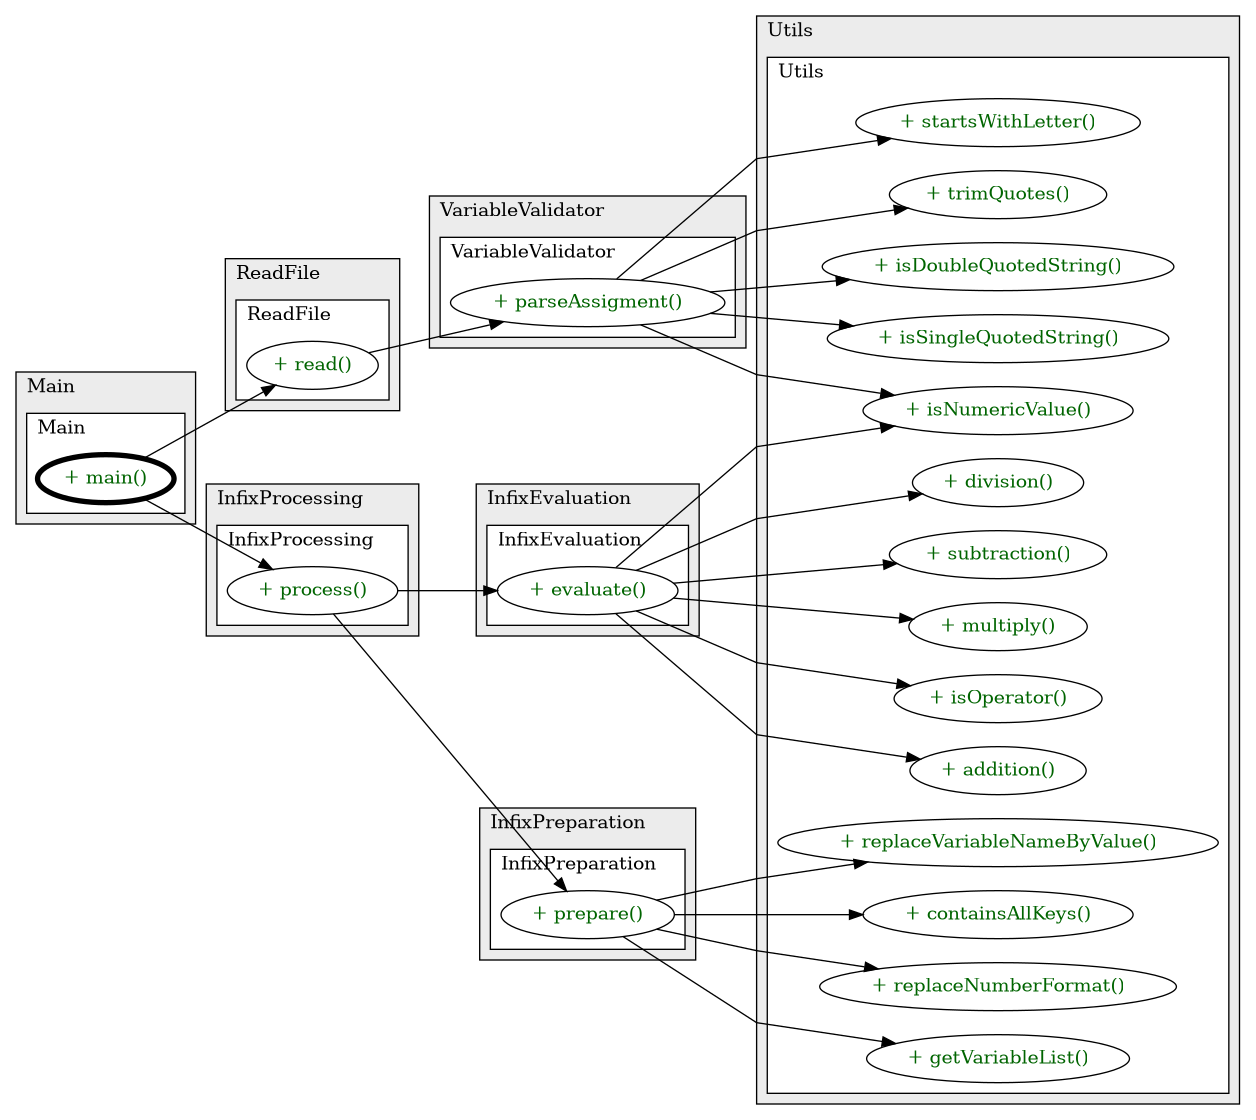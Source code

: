 @startuml

/' diagram meta data start
config=CallConfiguration;
{
  "rootMethod": "Main#main(String[])",
  "projectClassification": {
    "searchMode": "OpenProject", // OpenProject, AllProjects
    "includedProjects": "",
    "pathEndKeywords": "*.impl",
    "isClientPath": "",
    "isClientName": "",
    "isTestPath": "",
    "isTestName": "",
    "isMappingPath": "",
    "isMappingName": "",
    "isDataAccessPath": "",
    "isDataAccessName": "",
    "isDataStructurePath": "",
    "isDataStructureName": "",
    "isInterfaceStructuresPath": "",
    "isInterfaceStructuresName": "",
    "isEntryPointPath": "",
    "isEntryPointName": ""
  },
  "graphRestriction": {
    "classPackageExcludeFilter": "",
    "classPackageIncludeFilter": "",
    "classNameExcludeFilter": "",
    "classNameIncludeFilter": "",
    "methodNameExcludeFilter": "",
    "methodNameIncludeFilter": "",
    "removeByInheritance": "", // inheritance/annotation based filtering is done in a second step
    "removeByAnnotation": "",
    "removeByClassPackage": "", // cleanup the graph after inheritance/annotation based filtering is done
    "removeByClassName": "",
    "cutMappings": false,
    "cutEnum": true,
    "cutTests": true,
    "cutClient": true,
    "cutDataAccess": true,
    "cutInterfaceStructures": true,
    "cutDataStructures": true,
    "cutGetterAndSetter": true,
    "cutConstructors": true
  },
  "graphTraversal": {
    "forwardDepth": 3,
    "backwardDepth": 3,
    "classPackageExcludeFilter": "",
    "classPackageIncludeFilter": "",
    "classNameExcludeFilter": "",
    "classNameIncludeFilter": "",
    "methodNameExcludeFilter": "",
    "methodNameIncludeFilter": "",
    "hideMappings": false,
    "hideDataStructures": false,
    "hidePrivateMethods": true,
    "hideInterfaceCalls": true, // indirection: implementation -> interface (is hidden) -> implementation
    "onlyShowApplicationEntryPoints": false // root node is included
  },
  "details": {
    "aggregation": "GroupByClass", // ByClass, GroupByClass, None
    "showMethodParametersTypes": false,
    "showMethodParametersNames": false,
    "showMethodReturnType": false,
    "showPackageLevels": 2,
    "showCallOrder": false,
    "edgeMode": "MethodsOnly", // TypesOnly, MethodsOnly, TypesAndMethods, MethodsAndDirectTypeUsage
    "showDetailedClassStructure": false
  },
  "rootClass": "Main"
}
diagram meta data end '/



digraph g {
    rankdir="LR"
    splines=polyline
    

'nodes 
subgraph cluster_1377896460 { 
   	label=InfixEvaluation
	labeljust=l
	fillcolor="#ececec"
	style=filled
   
   subgraph cluster_513911254 { 
   	label=InfixEvaluation
	labeljust=l
	fillcolor=white
	style=filled
   
   InfixEvaluation1377896460XXXevaluate1839184593[
	label="+ evaluate()"
	style=filled
	fillcolor=white
	tooltip="InfixEvaluation

null"
	fontcolor=darkgreen
];
} 
} 

subgraph cluster_1900232647 { 
   	label=InfixPreparation
	labeljust=l
	fillcolor="#ececec"
	style=filled
   
   subgraph cluster_2131588338 { 
   	label=InfixPreparation
	labeljust=l
	fillcolor=white
	style=filled
   
   InfixPreparation1900232647XXXprepare1918363931[
	label="+ prepare()"
	style=filled
	fillcolor=white
	tooltip="InfixPreparation

null"
	fontcolor=darkgreen
];
} 
} 

subgraph cluster_2390489 { 
   	label=Main
	labeljust=l
	fillcolor="#ececec"
	style=filled
   
   subgraph cluster_1706522830 { 
   	label=Main
	labeljust=l
	fillcolor=white
	style=filled
   
   Main2390489XXXmain1859653459[
	label="+ main()"
	style=filled
	fillcolor=white
	tooltip="Main

null"
	penwidth=4
	fontcolor=darkgreen
];
} 
} 

subgraph cluster_244669418 { 
   	label=VariableValidator
	labeljust=l
	fillcolor="#ececec"
	style=filled
   
   subgraph cluster_1104105534 { 
   	label=VariableValidator
	labeljust=l
	fillcolor=white
	style=filled
   
   VariableValidator244669418XXXparseAssigment1808118735[
	label="+ parseAssigment()"
	style=filled
	fillcolor=white
	tooltip="VariableValidator

null"
	fontcolor=darkgreen
];
} 
} 

subgraph cluster_803312558 { 
   	label=ReadFile
	labeljust=l
	fillcolor="#ececec"
	style=filled
   
   subgraph cluster_558607982 { 
   	label=ReadFile
	labeljust=l
	fillcolor=white
	style=filled
   
   ReadFile803312558XXXread0[
	label="+ read()"
	style=filled
	fillcolor=white
	tooltip="ReadFile

null"
	fontcolor=darkgreen
];
} 
} 

subgraph cluster_82059409 { 
   	label=Utils
	labeljust=l
	fillcolor="#ececec"
	style=filled
   
   subgraph cluster_619266828 { 
   	label=Utils
	labeljust=l
	fillcolor=white
	style=filled
   
   Utils82059409XXXaddition2013066710[
	label="+ addition()"
	style=filled
	fillcolor=white
	tooltip="Utils

null"
	fontcolor=darkgreen
];

Utils82059409XXXcontainsAllKeys1621014032[
	label="+ containsAllKeys()"
	style=filled
	fillcolor=white
	tooltip="Utils

null"
	fontcolor=darkgreen
];

Utils82059409XXXdivision2013066710[
	label="+ division()"
	style=filled
	fillcolor=white
	tooltip="Utils

null"
	fontcolor=darkgreen
];

Utils82059409XXXgetVariableList1839184593[
	label="+ getVariableList()"
	style=filled
	fillcolor=white
	tooltip="Utils

null"
	fontcolor=darkgreen
];

Utils82059409XXXisDoubleQuotedString1808118735[
	label="+ isDoubleQuotedString()"
	style=filled
	fillcolor=white
	tooltip="Utils

null"
	fontcolor=darkgreen
];

Utils82059409XXXisNumericValue1808118735[
	label="+ isNumericValue()"
	style=filled
	fillcolor=white
	tooltip="Utils

null"
	fontcolor=darkgreen
];

Utils82059409XXXisOperator1808118735[
	label="+ isOperator()"
	style=filled
	fillcolor=white
	tooltip="Utils

null"
	fontcolor=darkgreen
];

Utils82059409XXXisSingleQuotedString1808118735[
	label="+ isSingleQuotedString()"
	style=filled
	fillcolor=white
	tooltip="Utils

null"
	fontcolor=darkgreen
];

Utils82059409XXXmultiply2013066710[
	label="+ multiply()"
	style=filled
	fillcolor=white
	tooltip="Utils

null"
	fontcolor=darkgreen
];

Utils82059409XXXreplaceNumberFormat1839184593[
	label="+ replaceNumberFormat()"
	style=filled
	fillcolor=white
	tooltip="Utils

null"
	fontcolor=darkgreen
];

Utils82059409XXXreplaceVariableNameByValue1840348062[
	label="+ replaceVariableNameByValue()"
	style=filled
	fillcolor=white
	tooltip="Utils

null"
	fontcolor=darkgreen
];

Utils82059409XXXstartsWithLetter1808118735[
	label="+ startsWithLetter()"
	style=filled
	fillcolor=white
	tooltip="Utils

null"
	fontcolor=darkgreen
];

Utils82059409XXXsubtraction2013066710[
	label="+ subtraction()"
	style=filled
	fillcolor=white
	tooltip="Utils

null"
	fontcolor=darkgreen
];

Utils82059409XXXtrimQuotes1808118735[
	label="+ trimQuotes()"
	style=filled
	fillcolor=white
	tooltip="Utils

null"
	fontcolor=darkgreen
];
} 
} 

subgraph cluster_941567971 { 
   	label=InfixProcessing
	labeljust=l
	fillcolor="#ececec"
	style=filled
   
   subgraph cluster_1865017384 { 
   	label=InfixProcessing
	labeljust=l
	fillcolor=white
	style=filled
   
   InfixProcessing941567971XXXprocess1918363931[
	label="+ process()"
	style=filled
	fillcolor=white
	tooltip="InfixProcessing

null"
	fontcolor=darkgreen
];
} 
} 

'edges    
InfixEvaluation1377896460XXXevaluate1839184593 -> Utils82059409XXXaddition2013066710;
InfixEvaluation1377896460XXXevaluate1839184593 -> Utils82059409XXXdivision2013066710;
InfixEvaluation1377896460XXXevaluate1839184593 -> Utils82059409XXXisNumericValue1808118735;
InfixEvaluation1377896460XXXevaluate1839184593 -> Utils82059409XXXisOperator1808118735;
InfixEvaluation1377896460XXXevaluate1839184593 -> Utils82059409XXXmultiply2013066710;
InfixEvaluation1377896460XXXevaluate1839184593 -> Utils82059409XXXsubtraction2013066710;
InfixPreparation1900232647XXXprepare1918363931 -> Utils82059409XXXcontainsAllKeys1621014032;
InfixPreparation1900232647XXXprepare1918363931 -> Utils82059409XXXgetVariableList1839184593;
InfixPreparation1900232647XXXprepare1918363931 -> Utils82059409XXXreplaceNumberFormat1839184593;
InfixPreparation1900232647XXXprepare1918363931 -> Utils82059409XXXreplaceVariableNameByValue1840348062;
InfixProcessing941567971XXXprocess1918363931 -> InfixEvaluation1377896460XXXevaluate1839184593;
InfixProcessing941567971XXXprocess1918363931 -> InfixPreparation1900232647XXXprepare1918363931;
Main2390489XXXmain1859653459 -> InfixProcessing941567971XXXprocess1918363931;
Main2390489XXXmain1859653459 -> ReadFile803312558XXXread0;
ReadFile803312558XXXread0 -> VariableValidator244669418XXXparseAssigment1808118735;
VariableValidator244669418XXXparseAssigment1808118735 -> Utils82059409XXXisDoubleQuotedString1808118735;
VariableValidator244669418XXXparseAssigment1808118735 -> Utils82059409XXXisNumericValue1808118735;
VariableValidator244669418XXXparseAssigment1808118735 -> Utils82059409XXXisSingleQuotedString1808118735;
VariableValidator244669418XXXparseAssigment1808118735 -> Utils82059409XXXstartsWithLetter1808118735;
VariableValidator244669418XXXparseAssigment1808118735 -> Utils82059409XXXtrimQuotes1808118735;
    
}
@enduml